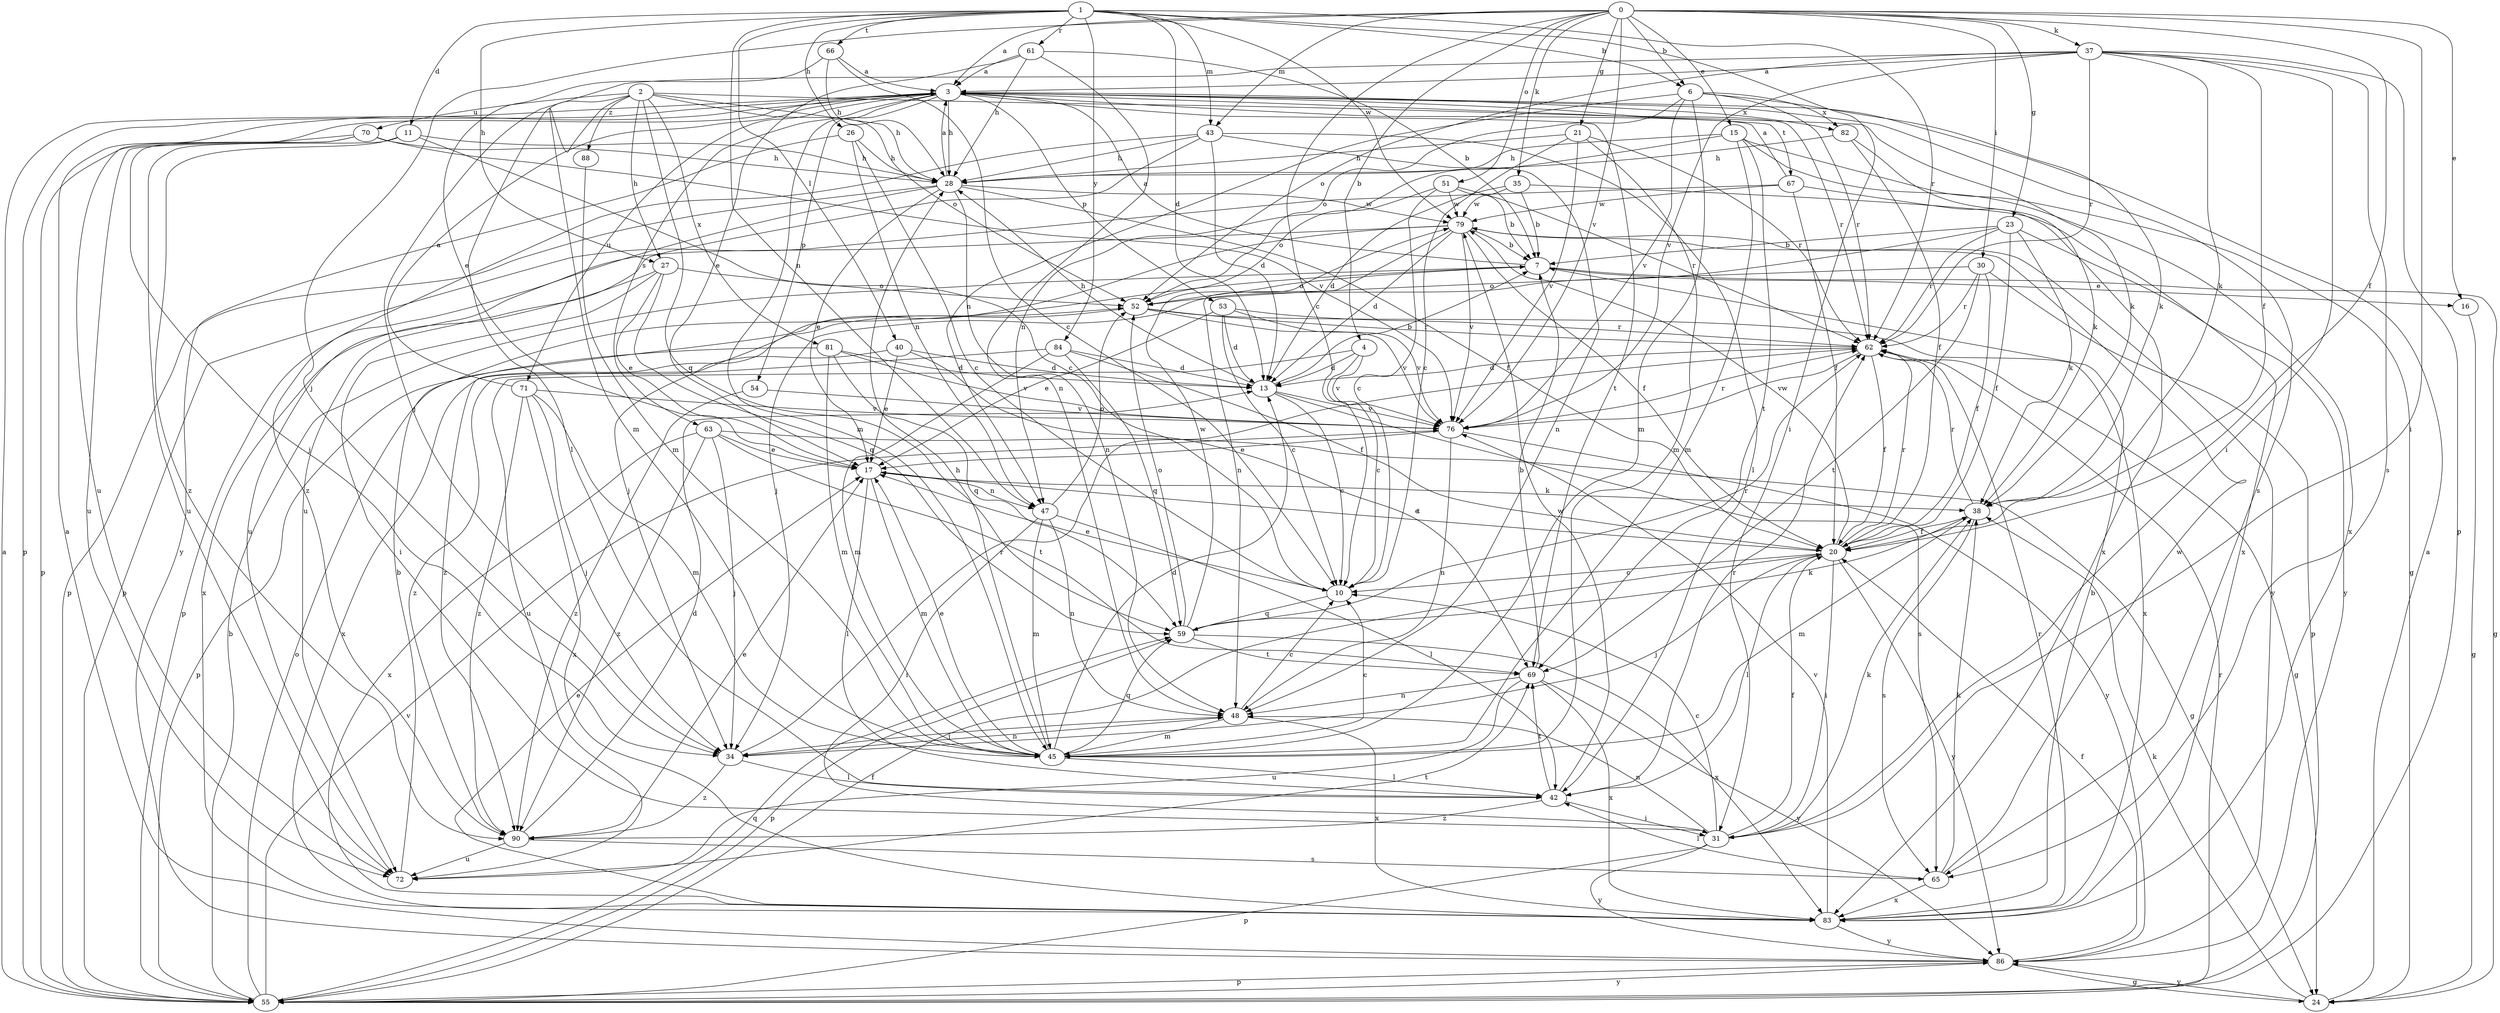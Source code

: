 strict digraph  {
0;
1;
2;
3;
4;
6;
7;
10;
11;
13;
15;
16;
17;
20;
21;
23;
24;
26;
27;
28;
30;
31;
34;
35;
37;
38;
40;
42;
43;
45;
47;
48;
51;
52;
53;
54;
55;
59;
61;
62;
63;
65;
66;
67;
69;
70;
71;
72;
76;
79;
81;
82;
83;
84;
86;
88;
90;
0 -> 3  [label=a];
0 -> 4  [label=b];
0 -> 6  [label=b];
0 -> 10  [label=c];
0 -> 15  [label=e];
0 -> 16  [label=e];
0 -> 20  [label=f];
0 -> 21  [label=g];
0 -> 23  [label=g];
0 -> 30  [label=i];
0 -> 31  [label=i];
0 -> 34  [label=j];
0 -> 35  [label=k];
0 -> 37  [label=k];
0 -> 43  [label=m];
0 -> 51  [label=o];
0 -> 76  [label=v];
1 -> 6  [label=b];
1 -> 11  [label=d];
1 -> 13  [label=d];
1 -> 26  [label=h];
1 -> 27  [label=h];
1 -> 31  [label=i];
1 -> 40  [label=l];
1 -> 43  [label=m];
1 -> 47  [label=n];
1 -> 61  [label=r];
1 -> 62  [label=r];
1 -> 66  [label=t];
1 -> 79  [label=w];
1 -> 84  [label=y];
2 -> 27  [label=h];
2 -> 28  [label=h];
2 -> 38  [label=k];
2 -> 42  [label=l];
2 -> 45  [label=m];
2 -> 52  [label=o];
2 -> 59  [label=q];
2 -> 70  [label=u];
2 -> 81  [label=x];
2 -> 88  [label=z];
3 -> 28  [label=h];
3 -> 45  [label=m];
3 -> 53  [label=p];
3 -> 54  [label=p];
3 -> 55  [label=p];
3 -> 62  [label=r];
3 -> 63  [label=s];
3 -> 65  [label=s];
3 -> 67  [label=t];
3 -> 69  [label=t];
3 -> 71  [label=u];
3 -> 72  [label=u];
3 -> 82  [label=x];
4 -> 10  [label=c];
4 -> 13  [label=d];
4 -> 72  [label=u];
4 -> 76  [label=v];
6 -> 38  [label=k];
6 -> 45  [label=m];
6 -> 47  [label=n];
6 -> 52  [label=o];
6 -> 62  [label=r];
6 -> 76  [label=v];
6 -> 82  [label=x];
7 -> 3  [label=a];
7 -> 16  [label=e];
7 -> 24  [label=g];
7 -> 52  [label=o];
10 -> 17  [label=e];
10 -> 59  [label=q];
11 -> 10  [label=c];
11 -> 28  [label=h];
11 -> 72  [label=u];
11 -> 90  [label=z];
13 -> 7  [label=b];
13 -> 10  [label=c];
13 -> 28  [label=h];
13 -> 65  [label=s];
13 -> 76  [label=v];
15 -> 24  [label=g];
15 -> 28  [label=h];
15 -> 45  [label=m];
15 -> 47  [label=n];
15 -> 69  [label=t];
15 -> 83  [label=x];
16 -> 24  [label=g];
17 -> 38  [label=k];
17 -> 42  [label=l];
17 -> 45  [label=m];
17 -> 47  [label=n];
20 -> 10  [label=c];
20 -> 17  [label=e];
20 -> 31  [label=i];
20 -> 34  [label=j];
20 -> 42  [label=l];
20 -> 62  [label=r];
20 -> 79  [label=w];
20 -> 86  [label=y];
21 -> 10  [label=c];
21 -> 28  [label=h];
21 -> 45  [label=m];
21 -> 62  [label=r];
21 -> 76  [label=v];
23 -> 7  [label=b];
23 -> 20  [label=f];
23 -> 34  [label=j];
23 -> 38  [label=k];
23 -> 62  [label=r];
23 -> 86  [label=y];
24 -> 3  [label=a];
24 -> 38  [label=k];
24 -> 86  [label=y];
26 -> 10  [label=c];
26 -> 28  [label=h];
26 -> 47  [label=n];
26 -> 86  [label=y];
27 -> 17  [label=e];
27 -> 31  [label=i];
27 -> 52  [label=o];
27 -> 59  [label=q];
27 -> 83  [label=x];
28 -> 3  [label=a];
28 -> 17  [label=e];
28 -> 20  [label=f];
28 -> 48  [label=n];
28 -> 55  [label=p];
28 -> 72  [label=u];
28 -> 79  [label=w];
30 -> 20  [label=f];
30 -> 52  [label=o];
30 -> 55  [label=p];
30 -> 62  [label=r];
30 -> 69  [label=t];
31 -> 10  [label=c];
31 -> 20  [label=f];
31 -> 38  [label=k];
31 -> 48  [label=n];
31 -> 55  [label=p];
31 -> 86  [label=y];
34 -> 42  [label=l];
34 -> 48  [label=n];
34 -> 62  [label=r];
34 -> 90  [label=z];
35 -> 7  [label=b];
35 -> 13  [label=d];
35 -> 79  [label=w];
35 -> 83  [label=x];
37 -> 3  [label=a];
37 -> 20  [label=f];
37 -> 31  [label=i];
37 -> 34  [label=j];
37 -> 38  [label=k];
37 -> 52  [label=o];
37 -> 55  [label=p];
37 -> 62  [label=r];
37 -> 65  [label=s];
37 -> 76  [label=v];
38 -> 20  [label=f];
38 -> 45  [label=m];
38 -> 62  [label=r];
38 -> 65  [label=s];
40 -> 13  [label=d];
40 -> 17  [label=e];
40 -> 69  [label=t];
40 -> 83  [label=x];
42 -> 31  [label=i];
42 -> 62  [label=r];
42 -> 69  [label=t];
42 -> 79  [label=w];
42 -> 90  [label=z];
43 -> 13  [label=d];
43 -> 28  [label=h];
43 -> 42  [label=l];
43 -> 48  [label=n];
43 -> 72  [label=u];
43 -> 90  [label=z];
45 -> 10  [label=c];
45 -> 13  [label=d];
45 -> 17  [label=e];
45 -> 28  [label=h];
45 -> 42  [label=l];
45 -> 59  [label=q];
47 -> 31  [label=i];
47 -> 42  [label=l];
47 -> 45  [label=m];
47 -> 48  [label=n];
47 -> 52  [label=o];
48 -> 10  [label=c];
48 -> 34  [label=j];
48 -> 45  [label=m];
48 -> 83  [label=x];
51 -> 7  [label=b];
51 -> 10  [label=c];
51 -> 52  [label=o];
51 -> 62  [label=r];
51 -> 79  [label=w];
52 -> 62  [label=r];
52 -> 76  [label=v];
52 -> 83  [label=x];
52 -> 90  [label=z];
53 -> 10  [label=c];
53 -> 13  [label=d];
53 -> 17  [label=e];
53 -> 62  [label=r];
53 -> 76  [label=v];
54 -> 76  [label=v];
54 -> 90  [label=z];
55 -> 3  [label=a];
55 -> 7  [label=b];
55 -> 20  [label=f];
55 -> 52  [label=o];
55 -> 59  [label=q];
55 -> 62  [label=r];
55 -> 76  [label=v];
55 -> 86  [label=y];
59 -> 38  [label=k];
59 -> 52  [label=o];
59 -> 55  [label=p];
59 -> 62  [label=r];
59 -> 69  [label=t];
59 -> 79  [label=w];
59 -> 83  [label=x];
61 -> 3  [label=a];
61 -> 7  [label=b];
61 -> 17  [label=e];
61 -> 28  [label=h];
61 -> 48  [label=n];
62 -> 13  [label=d];
62 -> 20  [label=f];
62 -> 24  [label=g];
62 -> 76  [label=v];
63 -> 17  [label=e];
63 -> 24  [label=g];
63 -> 34  [label=j];
63 -> 69  [label=t];
63 -> 83  [label=x];
63 -> 90  [label=z];
65 -> 38  [label=k];
65 -> 42  [label=l];
65 -> 79  [label=w];
65 -> 83  [label=x];
66 -> 3  [label=a];
66 -> 10  [label=c];
66 -> 17  [label=e];
66 -> 28  [label=h];
67 -> 3  [label=a];
67 -> 20  [label=f];
67 -> 55  [label=p];
67 -> 79  [label=w];
67 -> 83  [label=x];
69 -> 7  [label=b];
69 -> 48  [label=n];
69 -> 72  [label=u];
69 -> 83  [label=x];
69 -> 86  [label=y];
70 -> 28  [label=h];
70 -> 34  [label=j];
70 -> 55  [label=p];
70 -> 72  [label=u];
70 -> 76  [label=v];
71 -> 3  [label=a];
71 -> 34  [label=j];
71 -> 45  [label=m];
71 -> 76  [label=v];
71 -> 83  [label=x];
71 -> 90  [label=z];
72 -> 7  [label=b];
72 -> 69  [label=t];
76 -> 17  [label=e];
76 -> 48  [label=n];
76 -> 62  [label=r];
76 -> 86  [label=y];
79 -> 7  [label=b];
79 -> 13  [label=d];
79 -> 20  [label=f];
79 -> 34  [label=j];
79 -> 48  [label=n];
79 -> 55  [label=p];
79 -> 76  [label=v];
79 -> 86  [label=y];
81 -> 13  [label=d];
81 -> 45  [label=m];
81 -> 55  [label=p];
81 -> 59  [label=q];
81 -> 76  [label=v];
82 -> 20  [label=f];
82 -> 28  [label=h];
82 -> 38  [label=k];
83 -> 7  [label=b];
83 -> 17  [label=e];
83 -> 62  [label=r];
83 -> 76  [label=v];
83 -> 86  [label=y];
84 -> 13  [label=d];
84 -> 20  [label=f];
84 -> 45  [label=m];
84 -> 59  [label=q];
84 -> 90  [label=z];
86 -> 3  [label=a];
86 -> 20  [label=f];
86 -> 24  [label=g];
86 -> 55  [label=p];
88 -> 45  [label=m];
90 -> 13  [label=d];
90 -> 17  [label=e];
90 -> 65  [label=s];
90 -> 72  [label=u];
}
